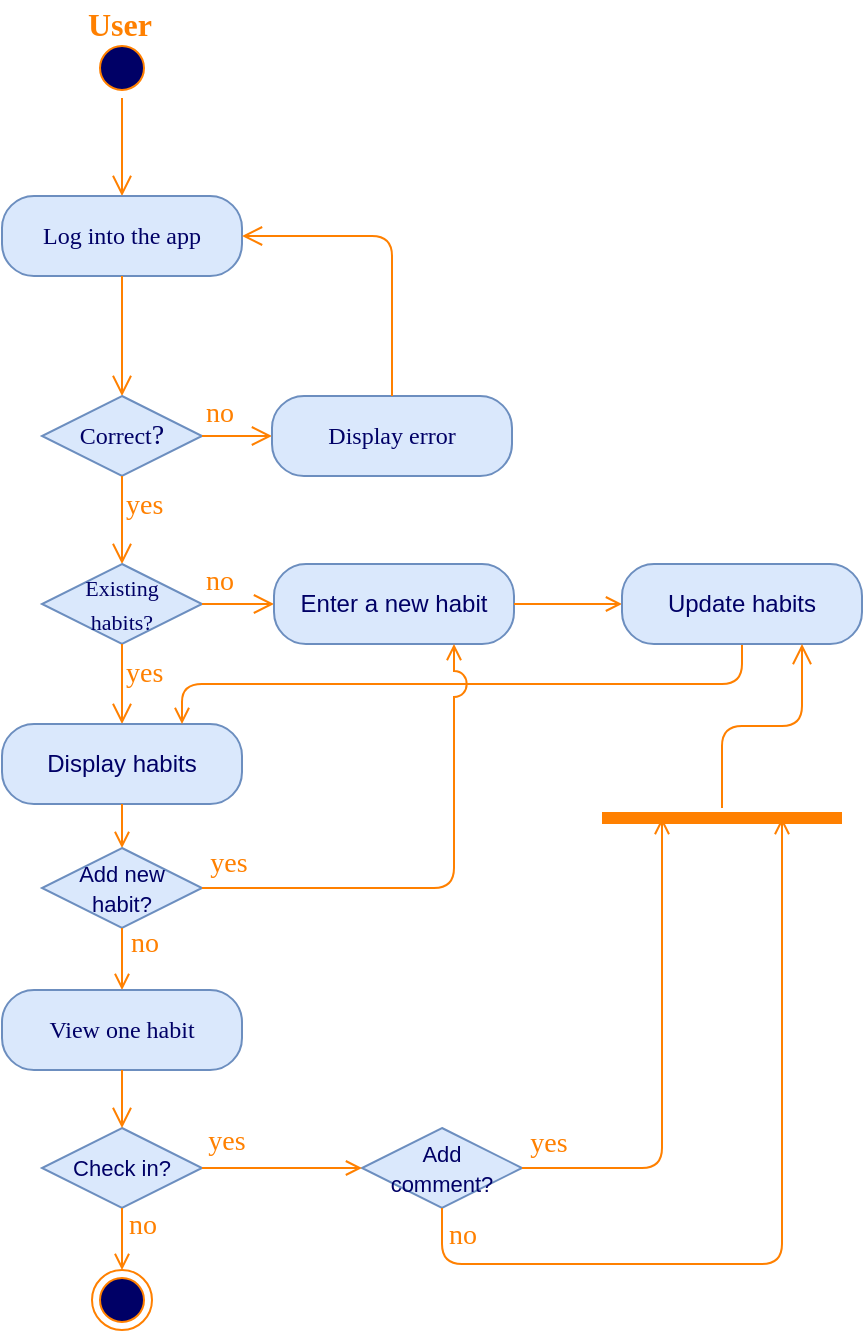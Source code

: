 <mxfile version="14.6.3" type="github"><diagram id="c353e689-cc48-0f55-8438-535c399423fd" name="Page-1"><mxGraphModel dx="1186" dy="773" grid="1" gridSize="10" guides="1" tooltips="1" connect="1" arrows="1" fold="1" page="1" pageScale="1" pageWidth="850" pageHeight="1100" math="0" shadow="0"><root><mxCell id="0"/><mxCell id="1" parent="0"/><mxCell id="733bdf411f744d5c-1" value="" style="ellipse;html=1;shape=startState;fillColor=#000066;strokeColor=#FF8000;fontFamily=Tahoma;fontSize=14;fontColor=#FF8000;" parent="1" vertex="1"><mxGeometry x="137" y="51" width="30" height="30" as="geometry"/></mxCell><mxCell id="733bdf411f744d5c-2" value="" style="edgeStyle=orthogonalEdgeStyle;html=1;verticalAlign=bottom;endArrow=open;endSize=8;strokeColor=#FF8000;fontFamily=Tahoma;fontSize=14;fontColor=#FF8000;entryX=0.5;entryY=0;" parent="1" source="733bdf411f744d5c-1" target="733bdf411f744d5c-3" edge="1"><mxGeometry relative="1" as="geometry"><mxPoint x="152" y="151" as="targetPoint"/><Array as="points"/></mxGeometry></mxCell><mxCell id="733bdf411f744d5c-3" value="&lt;font style=&quot;font-size: 12px&quot;&gt;Log into the app&lt;/font&gt;" style="rounded=1;whiteSpace=wrap;html=1;arcSize=40;fillColor=#dae8fc;strokeColor=#6c8ebf;fontFamily=Tahoma;fontSize=14;fontColor=#000066;" parent="1" vertex="1"><mxGeometry x="92" y="130" width="120" height="40" as="geometry"/></mxCell><mxCell id="733bdf411f744d5c-4" value="" style="edgeStyle=orthogonalEdgeStyle;html=1;verticalAlign=bottom;endArrow=open;endSize=8;strokeColor=#FF8000;fontFamily=Tahoma;fontSize=14;fontColor=#FF8000;entryX=0.5;entryY=0;" parent="1" source="733bdf411f744d5c-3" target="733bdf411f744d5c-5" edge="1"><mxGeometry relative="1" as="geometry"><mxPoint x="152" y="230" as="targetPoint"/><Array as="points"><mxPoint x="152" y="210"/><mxPoint x="152" y="210"/></Array></mxGeometry></mxCell><mxCell id="733bdf411f744d5c-5" value="&lt;font style=&quot;font-size: 12px&quot;&gt;Correct&lt;/font&gt;?" style="rhombus;whiteSpace=wrap;html=1;fillColor=#dae8fc;strokeColor=#6c8ebf;fontFamily=Tahoma;fontSize=14;fontColor=#000066;" parent="1" vertex="1"><mxGeometry x="112" y="230" width="80" height="40" as="geometry"/></mxCell><mxCell id="733bdf411f744d5c-6" value="no" style="edgeStyle=orthogonalEdgeStyle;html=1;align=left;verticalAlign=bottom;endArrow=open;endSize=8;strokeColor=#FF8000;fontFamily=Tahoma;fontSize=14;fontColor=#FF8000;entryX=0;entryY=0.5;" parent="1" source="733bdf411f744d5c-5" target="733bdf411f744d5c-9" edge="1"><mxGeometry x="-1" relative="1" as="geometry"><mxPoint x="282" y="250" as="targetPoint"/><Array as="points"/></mxGeometry></mxCell><mxCell id="733bdf411f744d5c-7" value="yes" style="edgeStyle=orthogonalEdgeStyle;html=1;align=left;verticalAlign=top;endArrow=open;endSize=8;strokeColor=#FF8000;fontFamily=Tahoma;fontSize=14;fontColor=#FF8000;entryX=0.5;entryY=0;" parent="1" source="733bdf411f744d5c-5" target="733bdf411f744d5c-11" edge="1"><mxGeometry x="-1" relative="1" as="geometry"><mxPoint x="152" y="330" as="targetPoint"/><Array as="points"/><mxPoint as="offset"/></mxGeometry></mxCell><mxCell id="733bdf411f744d5c-9" value="&lt;font style=&quot;font-size: 12px&quot;&gt;Display error&lt;/font&gt;" style="rounded=1;whiteSpace=wrap;html=1;arcSize=40;fillColor=#dae8fc;strokeColor=#6c8ebf;fontFamily=Tahoma;fontSize=14;fontColor=#000066;" parent="1" vertex="1"><mxGeometry x="227" y="230" width="120" height="40" as="geometry"/></mxCell><mxCell id="733bdf411f744d5c-10" value="" style="edgeStyle=orthogonalEdgeStyle;html=1;verticalAlign=bottom;endArrow=open;endSize=8;strokeColor=#FF8000;fontFamily=Tahoma;fontSize=14;fontColor=#FF8000;entryX=1;entryY=0.5;exitX=0.5;exitY=0;" parent="1" source="733bdf411f744d5c-9" target="733bdf411f744d5c-3" edge="1"><mxGeometry relative="1" as="geometry"><mxPoint x="342" y="330" as="targetPoint"/><Array as="points"><mxPoint x="287" y="150"/></Array></mxGeometry></mxCell><mxCell id="733bdf411f744d5c-11" value="&lt;font style=&quot;font-size: 11px&quot;&gt;Existing &lt;br&gt;habits?&lt;/font&gt;" style="rhombus;whiteSpace=wrap;html=1;fillColor=#dae8fc;strokeColor=#6c8ebf;fontFamily=Tahoma;fontSize=14;fontColor=#000066;" parent="1" vertex="1"><mxGeometry x="112" y="314" width="80" height="40" as="geometry"/></mxCell><mxCell id="733bdf411f744d5c-12" value="no" style="edgeStyle=orthogonalEdgeStyle;html=1;align=left;verticalAlign=bottom;endArrow=open;endSize=8;strokeColor=#FF8000;fontFamily=Tahoma;fontSize=14;fontColor=#FF8000;" parent="1" source="733bdf411f744d5c-11" target="733bdf411f744d5c-16" edge="1"><mxGeometry x="-1" relative="1" as="geometry"><mxPoint x="272" y="364" as="targetPoint"/></mxGeometry></mxCell><mxCell id="733bdf411f744d5c-13" value="yes" style="edgeStyle=orthogonalEdgeStyle;html=1;align=left;verticalAlign=top;endArrow=open;endSize=8;strokeColor=#FF8000;fontFamily=Tahoma;fontSize=14;fontColor=#FF8000;entryX=0.5;entryY=0;" parent="1" source="733bdf411f744d5c-11" target="733bdf411f744d5c-19" edge="1"><mxGeometry x="-1" relative="1" as="geometry"><mxPoint x="152" y="444" as="targetPoint"/><Array as="points"/></mxGeometry></mxCell><mxCell id="733bdf411f744d5c-14" value="&lt;font style=&quot;font-size: 16px&quot; color=&quot;#ff8000&quot;&gt;&lt;b&gt;User&lt;/b&gt;&lt;/font&gt;" style="text;html=1;resizable=0;points=[];autosize=1;align=left;verticalAlign=top;spacingTop=-4;fontSize=14;fontFamily=Tahoma;fontColor=#000066;" parent="1" vertex="1"><mxGeometry x="133" y="32" width="50" height="20" as="geometry"/></mxCell><mxCell id="733bdf411f744d5c-16" value="Enter a new habit" style="rounded=1;whiteSpace=wrap;html=1;arcSize=40;fillColor=#dae8fc;strokeColor=#6c8ebf;fontColor=#000066;" parent="1" vertex="1"><mxGeometry x="228" y="314" width="120" height="40" as="geometry"/></mxCell><mxCell id="733bdf411f744d5c-19" value="Display habits" style="rounded=1;whiteSpace=wrap;html=1;arcSize=40;fillColor=#dae8fc;strokeColor=#6c8ebf;fontColor=#000066;" parent="1" vertex="1"><mxGeometry x="92" y="394" width="120" height="40" as="geometry"/></mxCell><mxCell id="733bdf411f744d5c-23" style="edgeStyle=none;rounded=0;html=1;exitX=0.5;exitY=1;startArrow=none;startFill=0;endArrow=open;endFill=0;jettySize=auto;orthogonalLoop=1;fontFamily=Tahoma;fontSize=14;fontColor=#000066;strokeColor=#FF8000;" parent="1" source="733bdf411f744d5c-19" target="733bdf411f744d5c-24" edge="1"><mxGeometry relative="1" as="geometry"><mxPoint x="152" y="464" as="targetPoint"/></mxGeometry></mxCell><mxCell id="733bdf411f744d5c-24" value="&lt;font style=&quot;font-size: 11px&quot;&gt;Add new &lt;br&gt;habit?&lt;/font&gt;" style="rhombus;whiteSpace=wrap;html=1;fillColor=#dae8fc;strokeColor=#6c8ebf;fontColor=#000066;" parent="1" vertex="1"><mxGeometry x="112" y="456" width="80" height="40" as="geometry"/></mxCell><mxCell id="733bdf411f744d5c-25" style="edgeStyle=none;rounded=1;html=1;exitX=0.5;exitY=1;entryX=0.75;entryY=0;startArrow=none;startFill=0;endArrow=open;endFill=0;jettySize=auto;orthogonalLoop=1;strokeColor=#FF8000;fontFamily=Tahoma;fontSize=14;fontColor=#000066;jumpStyle=arc;jumpSize=13;" parent="1" source="733bdf411f744d5c-31" target="733bdf411f744d5c-19" edge="1"><mxGeometry relative="1" as="geometry"><Array as="points"><mxPoint x="462" y="374"/><mxPoint x="182" y="374"/></Array></mxGeometry></mxCell><mxCell id="733bdf411f744d5c-26" style="edgeStyle=none;rounded=1;html=1;exitX=1;exitY=0.5;entryX=0.75;entryY=1;startArrow=none;startFill=0;endArrow=open;endFill=0;jettySize=auto;orthogonalLoop=1;strokeColor=#FF8000;fontFamily=Tahoma;fontSize=14;fontColor=#000066;jumpStyle=arc;jumpSize=13;" parent="1" source="733bdf411f744d5c-24" target="733bdf411f744d5c-16" edge="1"><mxGeometry relative="1" as="geometry"><Array as="points"><mxPoint x="318" y="476"/></Array></mxGeometry></mxCell><mxCell id="733bdf411f744d5c-27" value="&lt;font color=&quot;#ff8000&quot;&gt;yes&lt;/font&gt;" style="text;html=1;resizable=0;points=[];align=center;verticalAlign=middle;labelBackgroundColor=#ffffff;fontSize=14;fontFamily=Tahoma;fontColor=#000066;" parent="733bdf411f744d5c-26" vertex="1" connectable="0"><mxGeometry x="-0.839" y="-1" relative="1" as="geometry"><mxPoint x="-7" y="-13" as="offset"/></mxGeometry></mxCell><mxCell id="733bdf411f744d5c-28" style="edgeStyle=none;rounded=1;html=1;exitX=0.5;exitY=1;startArrow=none;startFill=0;endArrow=open;endFill=0;jettySize=auto;orthogonalLoop=1;strokeColor=#FF8000;fontFamily=Tahoma;fontSize=14;fontColor=#000066;entryX=0.5;entryY=0;" parent="1" source="733bdf411f744d5c-24" target="733bdf411f744d5c-50" edge="1"><mxGeometry relative="1" as="geometry"><mxPoint x="152" y="524" as="targetPoint"/></mxGeometry></mxCell><mxCell id="733bdf411f744d5c-32" value="&lt;font color=&quot;#ff8000&quot;&gt;no&lt;/font&gt;" style="text;html=1;resizable=0;points=[];align=center;verticalAlign=middle;labelBackgroundColor=#ffffff;fontSize=14;fontFamily=Tahoma;fontColor=#000066;" parent="733bdf411f744d5c-28" vertex="1" connectable="0"><mxGeometry x="0.077" y="-1" relative="1" as="geometry"><mxPoint x="12" y="-9" as="offset"/></mxGeometry></mxCell><mxCell id="733bdf411f744d5c-29" value="&lt;font style=&quot;font-size: 11px&quot;&gt;Check in?&lt;/font&gt;" style="rhombus;whiteSpace=wrap;html=1;fillColor=#dae8fc;strokeColor=#6c8ebf;fontColor=#000066;" parent="1" vertex="1"><mxGeometry x="112" y="596" width="80" height="40" as="geometry"/></mxCell><mxCell id="733bdf411f744d5c-30" style="edgeStyle=none;rounded=1;html=1;exitX=1;exitY=0.5;startArrow=none;startFill=0;endArrow=open;endFill=0;jettySize=auto;orthogonalLoop=1;strokeColor=#FF8000;fontFamily=Tahoma;fontSize=14;fontColor=#000066;entryX=0;entryY=0.5;" parent="1" source="733bdf411f744d5c-16" target="733bdf411f744d5c-31" edge="1"><mxGeometry relative="1" as="geometry"><mxPoint x="392" y="334" as="targetPoint"/></mxGeometry></mxCell><mxCell id="733bdf411f744d5c-31" value="Update habits" style="rounded=1;whiteSpace=wrap;html=1;arcSize=40;fillColor=#dae8fc;strokeColor=#6c8ebf;fontColor=#000066;" parent="1" vertex="1"><mxGeometry x="402" y="314" width="120" height="40" as="geometry"/></mxCell><mxCell id="733bdf411f744d5c-38" value="&lt;font style=&quot;font-size: 11px&quot;&gt;Add &lt;br&gt;comment?&lt;/font&gt;" style="rhombus;whiteSpace=wrap;html=1;fillColor=#dae8fc;strokeColor=#6c8ebf;fontColor=#000066;" parent="1" vertex="1"><mxGeometry x="272" y="596" width="80" height="40" as="geometry"/></mxCell><mxCell id="733bdf411f744d5c-33" value="&lt;font color=&quot;#ff8000&quot;&gt;no&lt;/font&gt;" style="edgeStyle=none;rounded=1;jumpStyle=arc;jumpSize=13;html=1;exitX=0.5;exitY=1;startArrow=none;startFill=0;endArrow=open;endFill=0;jettySize=auto;orthogonalLoop=1;strokeColor=#FF8000;fontFamily=Tahoma;fontSize=14;fontColor=#000066;" parent="1" source="733bdf411f744d5c-29" target="733bdf411f744d5c-34" edge="1"><mxGeometry x="-0.442" y="10" relative="1" as="geometry"><mxPoint x="152" y="656" as="targetPoint"/><Array as="points"/><mxPoint as="offset"/></mxGeometry></mxCell><mxCell id="733bdf411f744d5c-34" value="" style="ellipse;html=1;shape=endState;fillColor=#000066;strokeColor=#FF8000;" parent="1" vertex="1"><mxGeometry x="137" y="667" width="30" height="30" as="geometry"/></mxCell><mxCell id="733bdf411f744d5c-39" value="" style="edgeStyle=none;rounded=1;jumpStyle=arc;jumpSize=13;html=1;startArrow=none;startFill=0;endArrow=open;endFill=0;jettySize=auto;orthogonalLoop=1;strokeColor=#FF8000;fontFamily=Tahoma;fontSize=14;fontColor=#000066;" parent="1" source="733bdf411f744d5c-29" target="733bdf411f744d5c-38" edge="1"><mxGeometry relative="1" as="geometry"/></mxCell><mxCell id="733bdf411f744d5c-40" value="&lt;font color=&quot;#ff8000&quot;&gt;yes&lt;/font&gt;" style="text;html=1;resizable=0;points=[];align=center;verticalAlign=middle;labelBackgroundColor=#ffffff;fontSize=14;fontFamily=Tahoma;fontColor=#000066;" parent="733bdf411f744d5c-39" vertex="1" connectable="0"><mxGeometry x="-0.65" relative="1" as="geometry"><mxPoint x="-2" y="-13" as="offset"/></mxGeometry></mxCell><mxCell id="733bdf411f744d5c-43" value="" style="shape=line;html=1;strokeWidth=6;strokeColor=#FF8000;fontFamily=Tahoma;fontSize=14;fontColor=#000066;" parent="1" vertex="1"><mxGeometry x="392" y="436" width="120" height="10" as="geometry"/></mxCell><mxCell id="733bdf411f744d5c-44" value="" style="edgeStyle=orthogonalEdgeStyle;html=1;verticalAlign=bottom;endArrow=open;endSize=8;strokeColor=#FF8000;fontFamily=Tahoma;fontSize=14;fontColor=#000066;entryX=0.75;entryY=1;" parent="1" source="733bdf411f744d5c-43" target="733bdf411f744d5c-31" edge="1"><mxGeometry relative="1" as="geometry"><mxPoint x="492" y="516" as="targetPoint"/><Array as="points"/></mxGeometry></mxCell><mxCell id="733bdf411f744d5c-45" style="edgeStyle=none;rounded=1;jumpStyle=arc;jumpSize=13;html=1;exitX=1;exitY=0.5;entryX=0.25;entryY=0.5;entryPerimeter=0;startArrow=none;startFill=0;endArrow=open;endFill=0;jettySize=auto;orthogonalLoop=1;strokeColor=#FF8000;fontFamily=Tahoma;fontSize=14;fontColor=#000066;" parent="1" source="733bdf411f744d5c-38" target="733bdf411f744d5c-43" edge="1"><mxGeometry relative="1" as="geometry"><Array as="points"><mxPoint x="422" y="616"/></Array></mxGeometry></mxCell><mxCell id="733bdf411f744d5c-52" value="&lt;font color=&quot;#ff8000&quot;&gt;yes&lt;/font&gt;" style="text;html=1;resizable=0;points=[];align=center;verticalAlign=middle;labelBackgroundColor=#ffffff;fontSize=14;fontFamily=Tahoma;fontColor=#000066;" parent="733bdf411f744d5c-45" vertex="1" connectable="0"><mxGeometry x="-0.869" relative="1" as="geometry"><mxPoint x="-3" y="-12" as="offset"/></mxGeometry></mxCell><mxCell id="733bdf411f744d5c-46" value="&lt;font color=&quot;#ff8000&quot;&gt;no&lt;/font&gt;" style="edgeStyle=none;rounded=1;jumpStyle=arc;jumpSize=13;html=1;exitX=0.5;exitY=1;entryX=0.75;entryY=0.5;entryPerimeter=0;startArrow=none;startFill=0;endArrow=open;endFill=0;jettySize=auto;orthogonalLoop=1;strokeColor=#FF8000;fontFamily=Tahoma;fontSize=14;fontColor=#000066;" parent="1" source="733bdf411f744d5c-38" target="733bdf411f744d5c-43" edge="1"><mxGeometry x="-0.933" y="10" relative="1" as="geometry"><Array as="points"><mxPoint x="312" y="664"/><mxPoint x="482" y="664"/></Array><mxPoint as="offset"/></mxGeometry></mxCell><mxCell id="733bdf411f744d5c-50" value="&lt;font style=&quot;font-size: 12px&quot;&gt;View one habit&lt;/font&gt;" style="rounded=1;whiteSpace=wrap;html=1;arcSize=40;fillColor=#dae8fc;strokeColor=#6c8ebf;fontFamily=Tahoma;fontSize=14;fontColor=#000066;" parent="1" vertex="1"><mxGeometry x="92" y="527" width="120" height="40" as="geometry"/></mxCell><mxCell id="733bdf411f744d5c-51" value="" style="edgeStyle=orthogonalEdgeStyle;html=1;verticalAlign=bottom;endArrow=open;endSize=8;strokeColor=#FF8000;fontFamily=Tahoma;fontSize=14;fontColor=#000066;entryX=0.5;entryY=0;" parent="1" source="733bdf411f744d5c-50" target="733bdf411f744d5c-29" edge="1"><mxGeometry relative="1" as="geometry"><mxPoint x="112" y="584" as="targetPoint"/><Array as="points"/></mxGeometry></mxCell></root></mxGraphModel></diagram></mxfile>